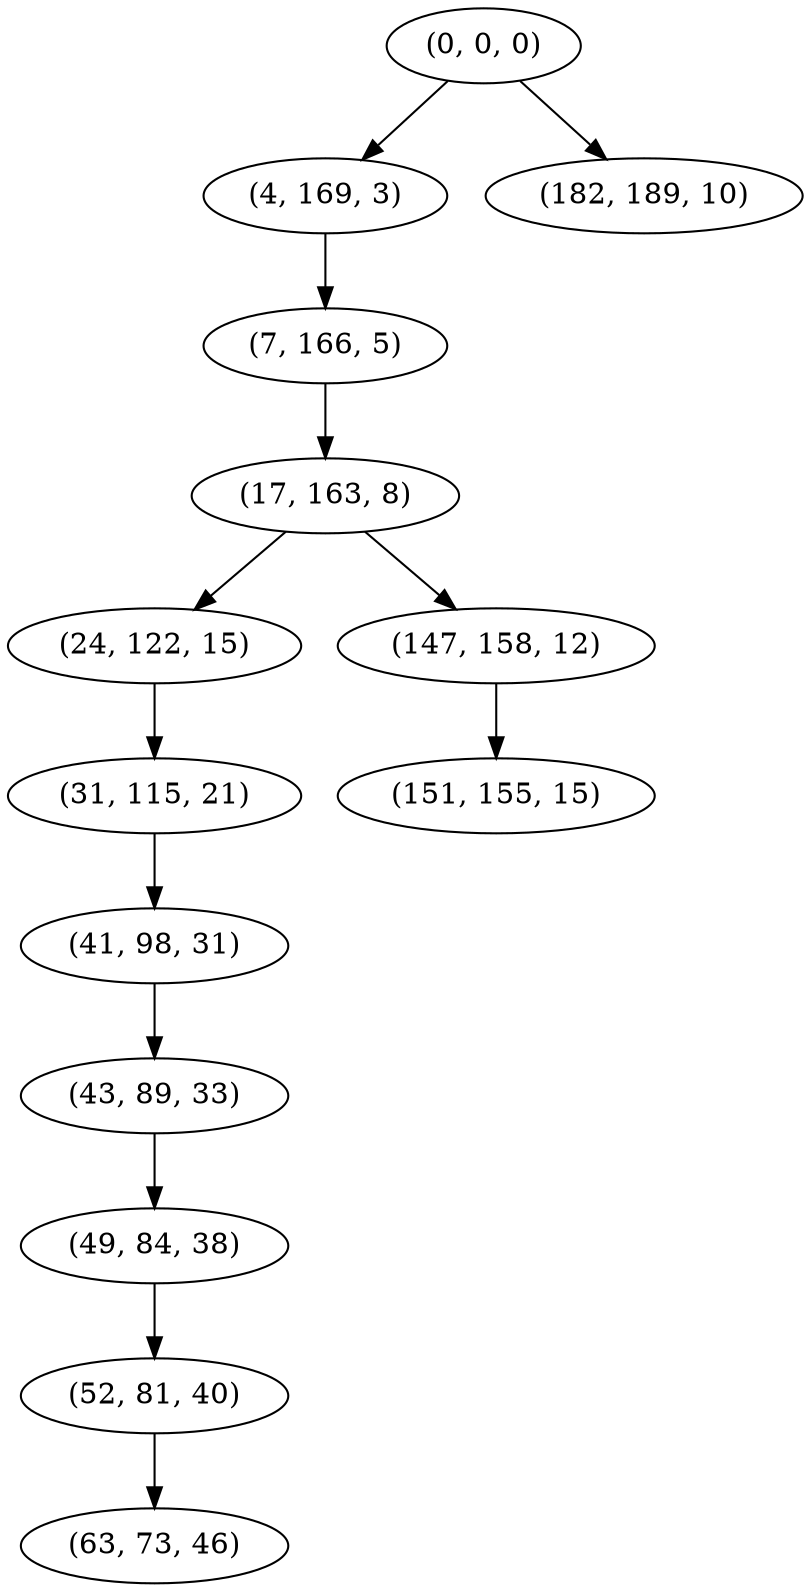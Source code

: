 digraph tree {
    "(0, 0, 0)";
    "(4, 169, 3)";
    "(7, 166, 5)";
    "(17, 163, 8)";
    "(24, 122, 15)";
    "(31, 115, 21)";
    "(41, 98, 31)";
    "(43, 89, 33)";
    "(49, 84, 38)";
    "(52, 81, 40)";
    "(63, 73, 46)";
    "(147, 158, 12)";
    "(151, 155, 15)";
    "(182, 189, 10)";
    "(0, 0, 0)" -> "(4, 169, 3)";
    "(0, 0, 0)" -> "(182, 189, 10)";
    "(4, 169, 3)" -> "(7, 166, 5)";
    "(7, 166, 5)" -> "(17, 163, 8)";
    "(17, 163, 8)" -> "(24, 122, 15)";
    "(17, 163, 8)" -> "(147, 158, 12)";
    "(24, 122, 15)" -> "(31, 115, 21)";
    "(31, 115, 21)" -> "(41, 98, 31)";
    "(41, 98, 31)" -> "(43, 89, 33)";
    "(43, 89, 33)" -> "(49, 84, 38)";
    "(49, 84, 38)" -> "(52, 81, 40)";
    "(52, 81, 40)" -> "(63, 73, 46)";
    "(147, 158, 12)" -> "(151, 155, 15)";
}
